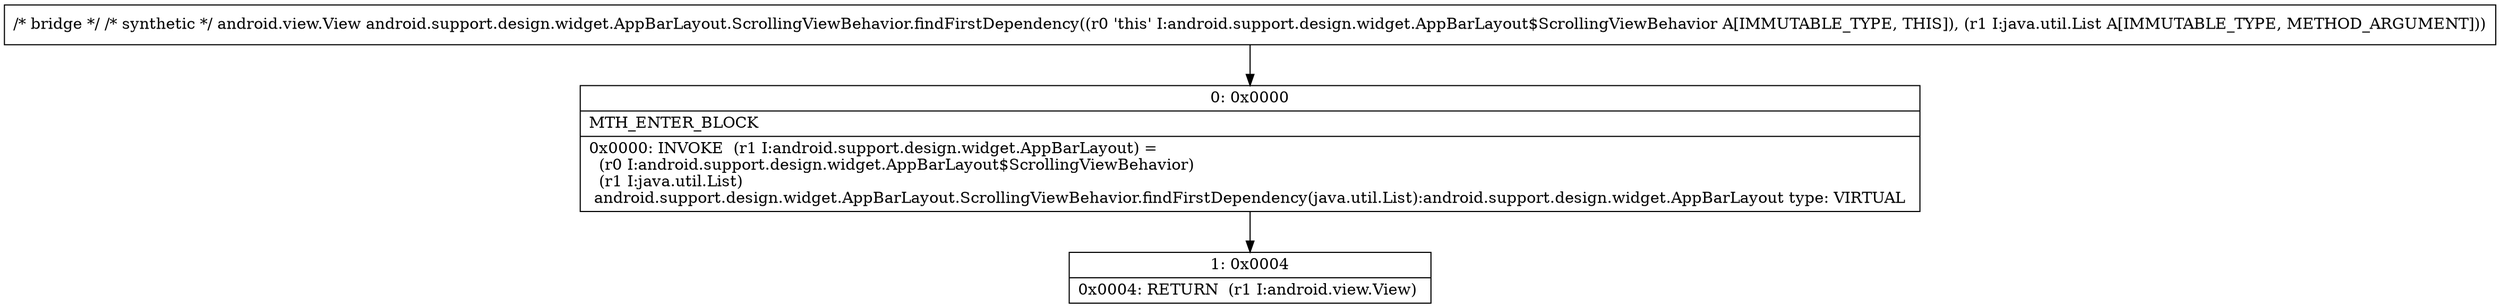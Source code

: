 digraph "CFG forandroid.support.design.widget.AppBarLayout.ScrollingViewBehavior.findFirstDependency(Ljava\/util\/List;)Landroid\/view\/View;" {
Node_0 [shape=record,label="{0\:\ 0x0000|MTH_ENTER_BLOCK\l|0x0000: INVOKE  (r1 I:android.support.design.widget.AppBarLayout) = \l  (r0 I:android.support.design.widget.AppBarLayout$ScrollingViewBehavior)\l  (r1 I:java.util.List)\l android.support.design.widget.AppBarLayout.ScrollingViewBehavior.findFirstDependency(java.util.List):android.support.design.widget.AppBarLayout type: VIRTUAL \l}"];
Node_1 [shape=record,label="{1\:\ 0x0004|0x0004: RETURN  (r1 I:android.view.View) \l}"];
MethodNode[shape=record,label="{\/* bridge *\/ \/* synthetic *\/ android.view.View android.support.design.widget.AppBarLayout.ScrollingViewBehavior.findFirstDependency((r0 'this' I:android.support.design.widget.AppBarLayout$ScrollingViewBehavior A[IMMUTABLE_TYPE, THIS]), (r1 I:java.util.List A[IMMUTABLE_TYPE, METHOD_ARGUMENT])) }"];
MethodNode -> Node_0;
Node_0 -> Node_1;
}

